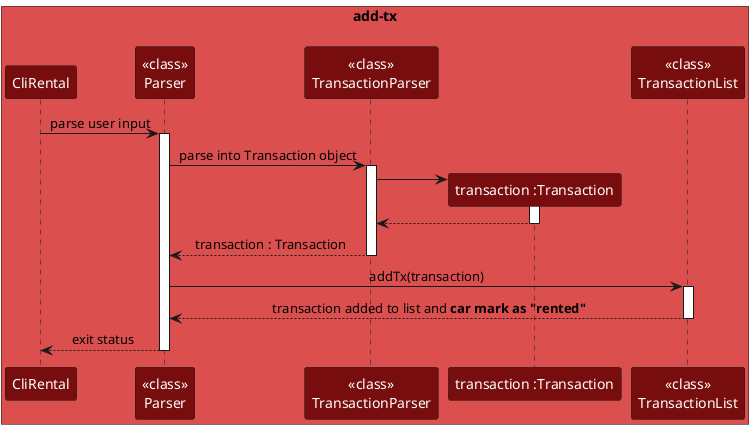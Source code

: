 @startuml
'https://plantuml.com/sequence-diagram

!define ADD_TX_COLOR #db4f4f

skinparam {
sequenceMessageAlign center
}

skinparam sequence {
ParticipantBackgroundColor #780d0d
ParticipantFontColor white
}

box <font size=14>add-tx\n ADD_TX_COLOR
participant "CliRental" as CliRental
participant "<<class>>\nParser" as Parser
participant "<<class>>\nTransactionParser" as TransactionParser
participant "transaction :Transaction" as Transaction
participant "<<class>>\nTransactionList" as TransactionList
end box

CliRental -> Parser ++ : parse user input
Parser -> TransactionParser ++ : parse into Transaction object

create Transaction
TransactionParser -> Transaction ++
Transaction --> TransactionParser --
TransactionParser --> Parser -- : transaction : Transaction

Parser -> TransactionList ++ : addTx(transaction)

TransactionList --> Parser --: transaction added to list and <b>car mark as "rented"</b>



Parser --> CliRental --: exit status

@enduml
